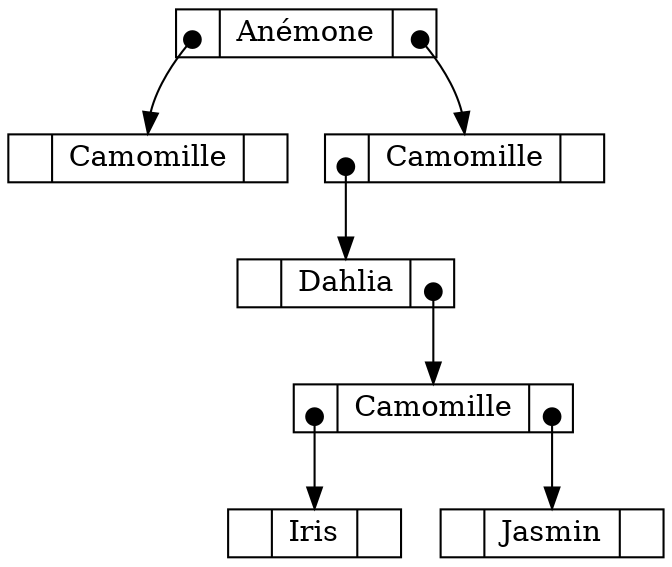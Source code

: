 digraph arbre {
node [shape=record, height=.1]
edge [tailclip=false, arrowtail = dot, dir=both];
n0x62b710 [label="<gauche > | <valeur >  Anémone | <droite >"]n0x62b710:droite:c -> n0x62b790:valeur
n0x62b790 [label="<gauche > | <valeur >  Camomille | <droite >"]n0x62b790:gauche:c -> n0x62b7d0:valeur
n0x62b7d0 [label="<gauche > | <valeur >  Dahlia | <droite >"]n0x62b7d0:droite:c -> n0x62b810:valeur
n0x62b810 [label="<gauche > | <valeur >  Camomille | <droite >"]n0x62b810:droite:c -> n0x62b890:valeur
n0x62b890 [label="<gauche > | <valeur >  Jasmin | <droite >"]n0x62b810:gauche:c -> n0x62b850:valeur
n0x62b850 [label="<gauche > | <valeur >  Iris | <droite >"]n0x62b710:gauche:c -> n0x62b750:valeur
n0x62b750 [label="<gauche > | <valeur >  Camomille | <droite >"]}
